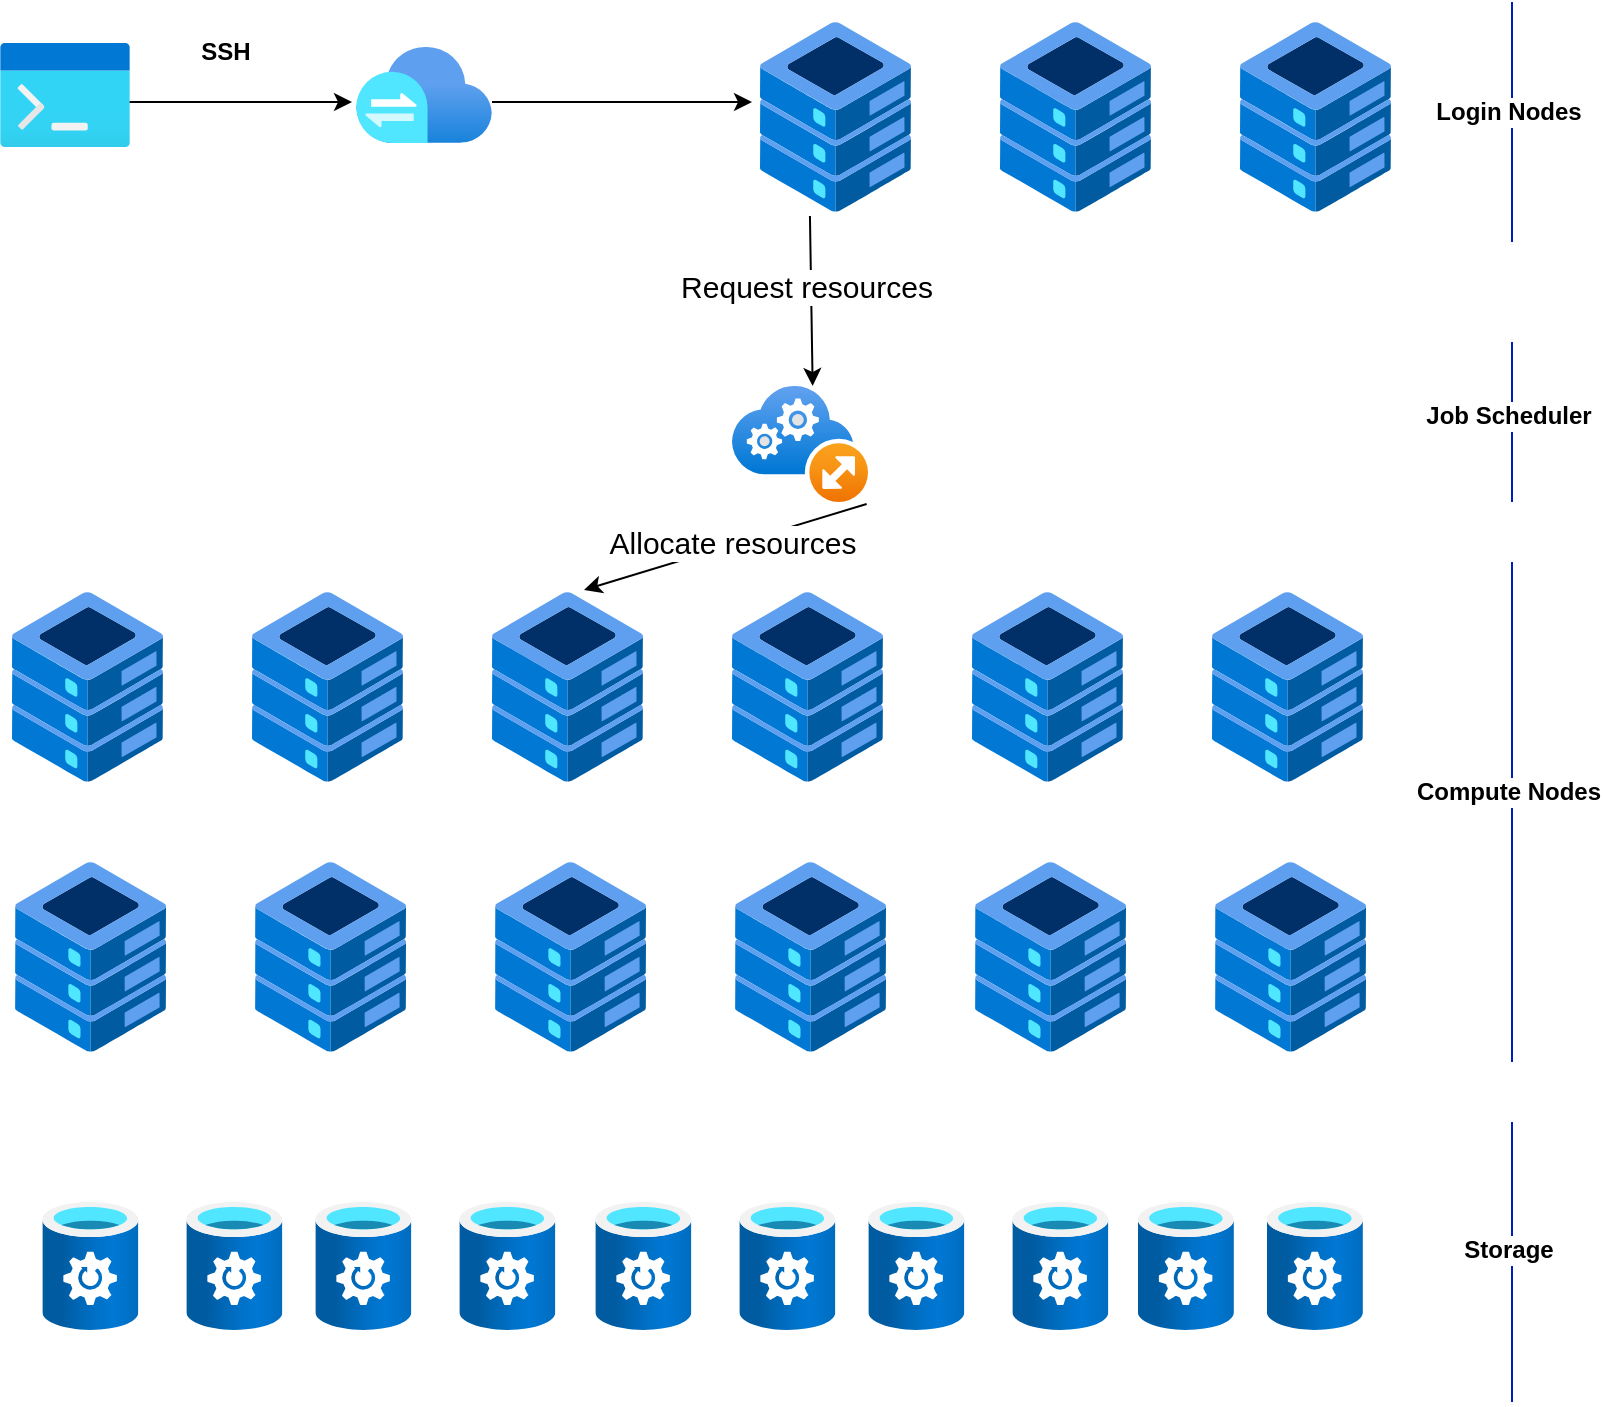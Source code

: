 <mxfile version="24.5.4" type="device">
  <diagram name="Page-1" id="JR2kuJdq1zbRZiOPOg9G">
    <mxGraphModel dx="1434" dy="855" grid="1" gridSize="10" guides="1" tooltips="1" connect="1" arrows="1" fold="1" page="1" pageScale="1" pageWidth="827" pageHeight="1169" math="0" shadow="0">
      <root>
        <mxCell id="0" />
        <mxCell id="1" parent="0" />
        <mxCell id="I3bMTELduhpEv7hFtchR-62" value="" style="endArrow=classic;html=1;rounded=0;" edge="1" parent="1">
          <mxGeometry width="50" height="50" relative="1" as="geometry">
            <mxPoint x="97" y="290" as="sourcePoint" />
            <mxPoint x="210" y="290" as="targetPoint" />
          </mxGeometry>
        </mxCell>
        <mxCell id="I3bMTELduhpEv7hFtchR-63" value="&lt;b&gt;SSH&lt;/b&gt;" style="text;html=1;align=center;verticalAlign=middle;whiteSpace=wrap;rounded=0;" vertex="1" parent="1">
          <mxGeometry x="117" y="250" width="60" height="30" as="geometry" />
        </mxCell>
        <mxCell id="I3bMTELduhpEv7hFtchR-64" value="" style="endArrow=classic;html=1;rounded=0;" edge="1" parent="1">
          <mxGeometry width="50" height="50" relative="1" as="geometry">
            <mxPoint x="280" y="290" as="sourcePoint" />
            <mxPoint x="410" y="290" as="targetPoint" />
          </mxGeometry>
        </mxCell>
        <mxCell id="I3bMTELduhpEv7hFtchR-76" value="" style="image;aspect=fixed;html=1;points=[];align=center;fontSize=12;image=img/lib/azure2/storage/StorSimple_Data_Managers.svg;" vertex="1" parent="1">
          <mxGeometry x="55.19" y="840" width="48" height="64" as="geometry" />
        </mxCell>
        <mxCell id="I3bMTELduhpEv7hFtchR-77" value="" style="image;aspect=fixed;html=1;points=[];align=center;fontSize=12;image=img/lib/azure2/storage/StorSimple_Data_Managers.svg;" vertex="1" parent="1">
          <mxGeometry x="127.19" y="840" width="48" height="64" as="geometry" />
        </mxCell>
        <mxCell id="I3bMTELduhpEv7hFtchR-78" value="" style="image;aspect=fixed;html=1;points=[];align=center;fontSize=12;image=img/lib/azure2/storage/StorSimple_Data_Managers.svg;" vertex="1" parent="1">
          <mxGeometry x="191.69" y="840" width="48" height="64" as="geometry" />
        </mxCell>
        <mxCell id="I3bMTELduhpEv7hFtchR-79" value="" style="image;aspect=fixed;html=1;points=[];align=center;fontSize=12;image=img/lib/azure2/storage/StorSimple_Data_Managers.svg;" vertex="1" parent="1">
          <mxGeometry x="263.69" y="840" width="48" height="64" as="geometry" />
        </mxCell>
        <mxCell id="I3bMTELduhpEv7hFtchR-80" value="" style="image;aspect=fixed;html=1;points=[];align=center;fontSize=12;image=img/lib/azure2/storage/StorSimple_Data_Managers.svg;" vertex="1" parent="1">
          <mxGeometry x="331.69" y="840" width="48" height="64" as="geometry" />
        </mxCell>
        <mxCell id="I3bMTELduhpEv7hFtchR-81" value="" style="image;aspect=fixed;html=1;points=[];align=center;fontSize=12;image=img/lib/azure2/storage/StorSimple_Data_Managers.svg;" vertex="1" parent="1">
          <mxGeometry x="403.69" y="840" width="48" height="64" as="geometry" />
        </mxCell>
        <mxCell id="I3bMTELduhpEv7hFtchR-82" value="" style="image;aspect=fixed;html=1;points=[];align=center;fontSize=12;image=img/lib/azure2/storage/StorSimple_Data_Managers.svg;" vertex="1" parent="1">
          <mxGeometry x="468.19" y="840" width="48" height="64" as="geometry" />
        </mxCell>
        <mxCell id="I3bMTELduhpEv7hFtchR-83" value="" style="image;aspect=fixed;html=1;points=[];align=center;fontSize=12;image=img/lib/azure2/storage/StorSimple_Data_Managers.svg;" vertex="1" parent="1">
          <mxGeometry x="540.19" y="840" width="48" height="64" as="geometry" />
        </mxCell>
        <mxCell id="I3bMTELduhpEv7hFtchR-84" value="" style="image;aspect=fixed;html=1;points=[];align=center;fontSize=12;image=img/lib/azure2/storage/StorSimple_Data_Managers.svg;" vertex="1" parent="1">
          <mxGeometry x="602.94" y="840" width="48" height="64" as="geometry" />
        </mxCell>
        <mxCell id="I3bMTELduhpEv7hFtchR-85" value="" style="image;aspect=fixed;html=1;points=[];align=center;fontSize=12;image=img/lib/azure2/storage/StorSimple_Data_Managers.svg;" vertex="1" parent="1">
          <mxGeometry x="667.44" y="840" width="48" height="64" as="geometry" />
        </mxCell>
        <mxCell id="I3bMTELduhpEv7hFtchR-87" value="" style="image;aspect=fixed;html=1;points=[];align=center;fontSize=12;image=img/lib/azure2/general/Dev_Console.svg;" vertex="1" parent="1">
          <mxGeometry x="34" y="260.5" width="65" height="52" as="geometry" />
        </mxCell>
        <mxCell id="I3bMTELduhpEv7hFtchR-88" value="" style="image;aspect=fixed;html=1;points=[];align=center;fontSize=12;image=img/lib/azure2/other/Fiji.svg;" vertex="1" parent="1">
          <mxGeometry x="40" y="535" width="75.44" height="95" as="geometry" />
        </mxCell>
        <mxCell id="I3bMTELduhpEv7hFtchR-89" value="" style="image;aspect=fixed;html=1;points=[];align=center;fontSize=12;image=img/lib/azure2/other/Fiji.svg;" vertex="1" parent="1">
          <mxGeometry x="41.56" y="670" width="75.44" height="95" as="geometry" />
        </mxCell>
        <mxCell id="I3bMTELduhpEv7hFtchR-90" value="" style="image;aspect=fixed;html=1;points=[];align=center;fontSize=12;image=img/lib/azure2/other/Fiji.svg;" vertex="1" parent="1">
          <mxGeometry x="160" y="535" width="75.44" height="95" as="geometry" />
        </mxCell>
        <mxCell id="I3bMTELduhpEv7hFtchR-91" value="" style="image;aspect=fixed;html=1;points=[];align=center;fontSize=12;image=img/lib/azure2/other/Fiji.svg;" vertex="1" parent="1">
          <mxGeometry x="161.56" y="670" width="75.44" height="95" as="geometry" />
        </mxCell>
        <mxCell id="I3bMTELduhpEv7hFtchR-92" value="" style="image;aspect=fixed;html=1;points=[];align=center;fontSize=12;image=img/lib/azure2/other/Fiji.svg;" vertex="1" parent="1">
          <mxGeometry x="280" y="535" width="75.44" height="95" as="geometry" />
        </mxCell>
        <mxCell id="I3bMTELduhpEv7hFtchR-93" value="" style="image;aspect=fixed;html=1;points=[];align=center;fontSize=12;image=img/lib/azure2/other/Fiji.svg;" vertex="1" parent="1">
          <mxGeometry x="281.56" y="670" width="75.44" height="95" as="geometry" />
        </mxCell>
        <mxCell id="I3bMTELduhpEv7hFtchR-94" value="" style="image;aspect=fixed;html=1;points=[];align=center;fontSize=12;image=img/lib/azure2/other/Fiji.svg;" vertex="1" parent="1">
          <mxGeometry x="400" y="535" width="75.44" height="95" as="geometry" />
        </mxCell>
        <mxCell id="I3bMTELduhpEv7hFtchR-95" value="" style="image;aspect=fixed;html=1;points=[];align=center;fontSize=12;image=img/lib/azure2/other/Fiji.svg;" vertex="1" parent="1">
          <mxGeometry x="401.56" y="670" width="75.44" height="95" as="geometry" />
        </mxCell>
        <mxCell id="I3bMTELduhpEv7hFtchR-96" value="" style="image;aspect=fixed;html=1;points=[];align=center;fontSize=12;image=img/lib/azure2/other/Fiji.svg;" vertex="1" parent="1">
          <mxGeometry x="520" y="535" width="75.44" height="95" as="geometry" />
        </mxCell>
        <mxCell id="I3bMTELduhpEv7hFtchR-97" value="" style="image;aspect=fixed;html=1;points=[];align=center;fontSize=12;image=img/lib/azure2/other/Fiji.svg;" vertex="1" parent="1">
          <mxGeometry x="521.56" y="670" width="75.44" height="95" as="geometry" />
        </mxCell>
        <mxCell id="I3bMTELduhpEv7hFtchR-98" value="" style="image;aspect=fixed;html=1;points=[];align=center;fontSize=12;image=img/lib/azure2/other/Fiji.svg;" vertex="1" parent="1">
          <mxGeometry x="640" y="535" width="75.44" height="95" as="geometry" />
        </mxCell>
        <mxCell id="I3bMTELduhpEv7hFtchR-99" value="" style="image;aspect=fixed;html=1;points=[];align=center;fontSize=12;image=img/lib/azure2/other/Fiji.svg;" vertex="1" parent="1">
          <mxGeometry x="641.56" y="670" width="75.44" height="95" as="geometry" />
        </mxCell>
        <mxCell id="I3bMTELduhpEv7hFtchR-102" value="" style="image;aspect=fixed;html=1;points=[];align=center;fontSize=12;image=img/lib/azure2/storage/Azure_Stack_Edge.svg;" vertex="1" parent="1">
          <mxGeometry x="212" y="262.5" width="68" height="48" as="geometry" />
        </mxCell>
        <mxCell id="I3bMTELduhpEv7hFtchR-105" value="" style="image;aspect=fixed;html=1;points=[];align=center;fontSize=12;image=img/lib/azure2/other/Fiji.svg;" vertex="1" parent="1">
          <mxGeometry x="414" y="250" width="75.44" height="95" as="geometry" />
        </mxCell>
        <mxCell id="I3bMTELduhpEv7hFtchR-106" value="" style="image;aspect=fixed;html=1;points=[];align=center;fontSize=12;image=img/lib/azure2/other/Fiji.svg;" vertex="1" parent="1">
          <mxGeometry x="534" y="250" width="75.44" height="95" as="geometry" />
        </mxCell>
        <mxCell id="I3bMTELduhpEv7hFtchR-107" value="" style="image;aspect=fixed;html=1;points=[];align=center;fontSize=12;image=img/lib/azure2/other/Fiji.svg;" vertex="1" parent="1">
          <mxGeometry x="654" y="250" width="75.44" height="95" as="geometry" />
        </mxCell>
        <mxCell id="I3bMTELduhpEv7hFtchR-108" value="" style="image;aspect=fixed;html=1;points=[];align=center;fontSize=12;image=img/lib/azure2/other/Cloud_Services_(extended_support).svg;" vertex="1" parent="1">
          <mxGeometry x="400" y="432" width="68" height="58.0" as="geometry" />
        </mxCell>
        <mxCell id="I3bMTELduhpEv7hFtchR-111" value="" style="endArrow=classic;html=1;rounded=0;exitX=0.331;exitY=1.021;exitDx=0;exitDy=0;exitPerimeter=0;entryX=0.593;entryY=0;entryDx=0;entryDy=0;entryPerimeter=0;" edge="1" parent="1" source="I3bMTELduhpEv7hFtchR-105" target="I3bMTELduhpEv7hFtchR-108">
          <mxGeometry width="50" height="50" relative="1" as="geometry">
            <mxPoint x="390" y="600" as="sourcePoint" />
            <mxPoint x="440" y="550" as="targetPoint" />
          </mxGeometry>
        </mxCell>
        <mxCell id="I3bMTELduhpEv7hFtchR-112" value="&lt;font style=&quot;font-size: 15px;&quot;&gt;Request resources&lt;/font&gt;" style="edgeLabel;html=1;align=center;verticalAlign=middle;resizable=0;points=[];" vertex="1" connectable="0" parent="I3bMTELduhpEv7hFtchR-111">
          <mxGeometry x="-0.155" y="-1" relative="1" as="geometry">
            <mxPoint x="-2" y="-1" as="offset" />
          </mxGeometry>
        </mxCell>
        <mxCell id="I3bMTELduhpEv7hFtchR-114" value="" style="endArrow=classic;html=1;rounded=0;exitX=0.99;exitY=1.017;exitDx=0;exitDy=0;exitPerimeter=0;entryX=0.61;entryY=-0.011;entryDx=0;entryDy=0;entryPerimeter=0;" edge="1" parent="1" source="I3bMTELduhpEv7hFtchR-108" target="I3bMTELduhpEv7hFtchR-92">
          <mxGeometry width="50" height="50" relative="1" as="geometry">
            <mxPoint x="390" y="600" as="sourcePoint" />
            <mxPoint x="440" y="550" as="targetPoint" />
          </mxGeometry>
        </mxCell>
        <mxCell id="I3bMTELduhpEv7hFtchR-115" value="&lt;font style=&quot;font-size: 15px;&quot;&gt;Allocate resources&lt;/font&gt;" style="edgeLabel;html=1;align=center;verticalAlign=middle;resizable=0;points=[];" vertex="1" connectable="0" parent="1">
          <mxGeometry x="400.0" y="510.002" as="geometry" />
        </mxCell>
        <mxCell id="I3bMTELduhpEv7hFtchR-116" value="" style="endArrow=none;html=1;rounded=0;fillColor=#0050ef;strokeColor=#001DBC;" edge="1" parent="1">
          <mxGeometry width="50" height="50" relative="1" as="geometry">
            <mxPoint x="790" y="360" as="sourcePoint" />
            <mxPoint x="790" y="240" as="targetPoint" />
          </mxGeometry>
        </mxCell>
        <mxCell id="I3bMTELduhpEv7hFtchR-117" value="Login Nodes" style="edgeLabel;html=1;align=center;verticalAlign=middle;resizable=0;points=[];fontStyle=1;fontSize=12;" vertex="1" connectable="0" parent="I3bMTELduhpEv7hFtchR-116">
          <mxGeometry x="0.083" y="2" relative="1" as="geometry">
            <mxPoint as="offset" />
          </mxGeometry>
        </mxCell>
        <mxCell id="I3bMTELduhpEv7hFtchR-118" value="" style="endArrow=none;html=1;rounded=0;fillColor=#0050ef;strokeColor=#001DBC;" edge="1" parent="1">
          <mxGeometry width="50" height="50" relative="1" as="geometry">
            <mxPoint x="790" y="490" as="sourcePoint" />
            <mxPoint x="790" y="410" as="targetPoint" />
          </mxGeometry>
        </mxCell>
        <mxCell id="I3bMTELduhpEv7hFtchR-119" value="Job Scheduler" style="edgeLabel;html=1;align=center;verticalAlign=middle;resizable=0;points=[];fontStyle=1;fontSize=12;" vertex="1" connectable="0" parent="I3bMTELduhpEv7hFtchR-118">
          <mxGeometry x="0.083" y="2" relative="1" as="geometry">
            <mxPoint as="offset" />
          </mxGeometry>
        </mxCell>
        <mxCell id="I3bMTELduhpEv7hFtchR-120" value="" style="endArrow=none;html=1;rounded=0;fillColor=#0050ef;strokeColor=#001DBC;" edge="1" parent="1">
          <mxGeometry width="50" height="50" relative="1" as="geometry">
            <mxPoint x="790" y="770" as="sourcePoint" />
            <mxPoint x="790" y="520" as="targetPoint" />
          </mxGeometry>
        </mxCell>
        <mxCell id="I3bMTELduhpEv7hFtchR-121" value="Compute Nodes" style="edgeLabel;html=1;align=center;verticalAlign=middle;resizable=0;points=[];fontStyle=1;fontSize=12;" vertex="1" connectable="0" parent="I3bMTELduhpEv7hFtchR-120">
          <mxGeometry x="0.083" y="2" relative="1" as="geometry">
            <mxPoint as="offset" />
          </mxGeometry>
        </mxCell>
        <mxCell id="I3bMTELduhpEv7hFtchR-123" value="" style="endArrow=none;html=1;rounded=0;fillColor=#0050ef;strokeColor=#001DBC;" edge="1" parent="1">
          <mxGeometry width="50" height="50" relative="1" as="geometry">
            <mxPoint x="790" y="940" as="sourcePoint" />
            <mxPoint x="790" y="800" as="targetPoint" />
          </mxGeometry>
        </mxCell>
        <mxCell id="I3bMTELduhpEv7hFtchR-124" value="Storage" style="edgeLabel;html=1;align=center;verticalAlign=middle;resizable=0;points=[];fontStyle=1;fontSize=12;" vertex="1" connectable="0" parent="I3bMTELduhpEv7hFtchR-123">
          <mxGeometry x="0.083" y="2" relative="1" as="geometry">
            <mxPoint as="offset" />
          </mxGeometry>
        </mxCell>
      </root>
    </mxGraphModel>
  </diagram>
</mxfile>
